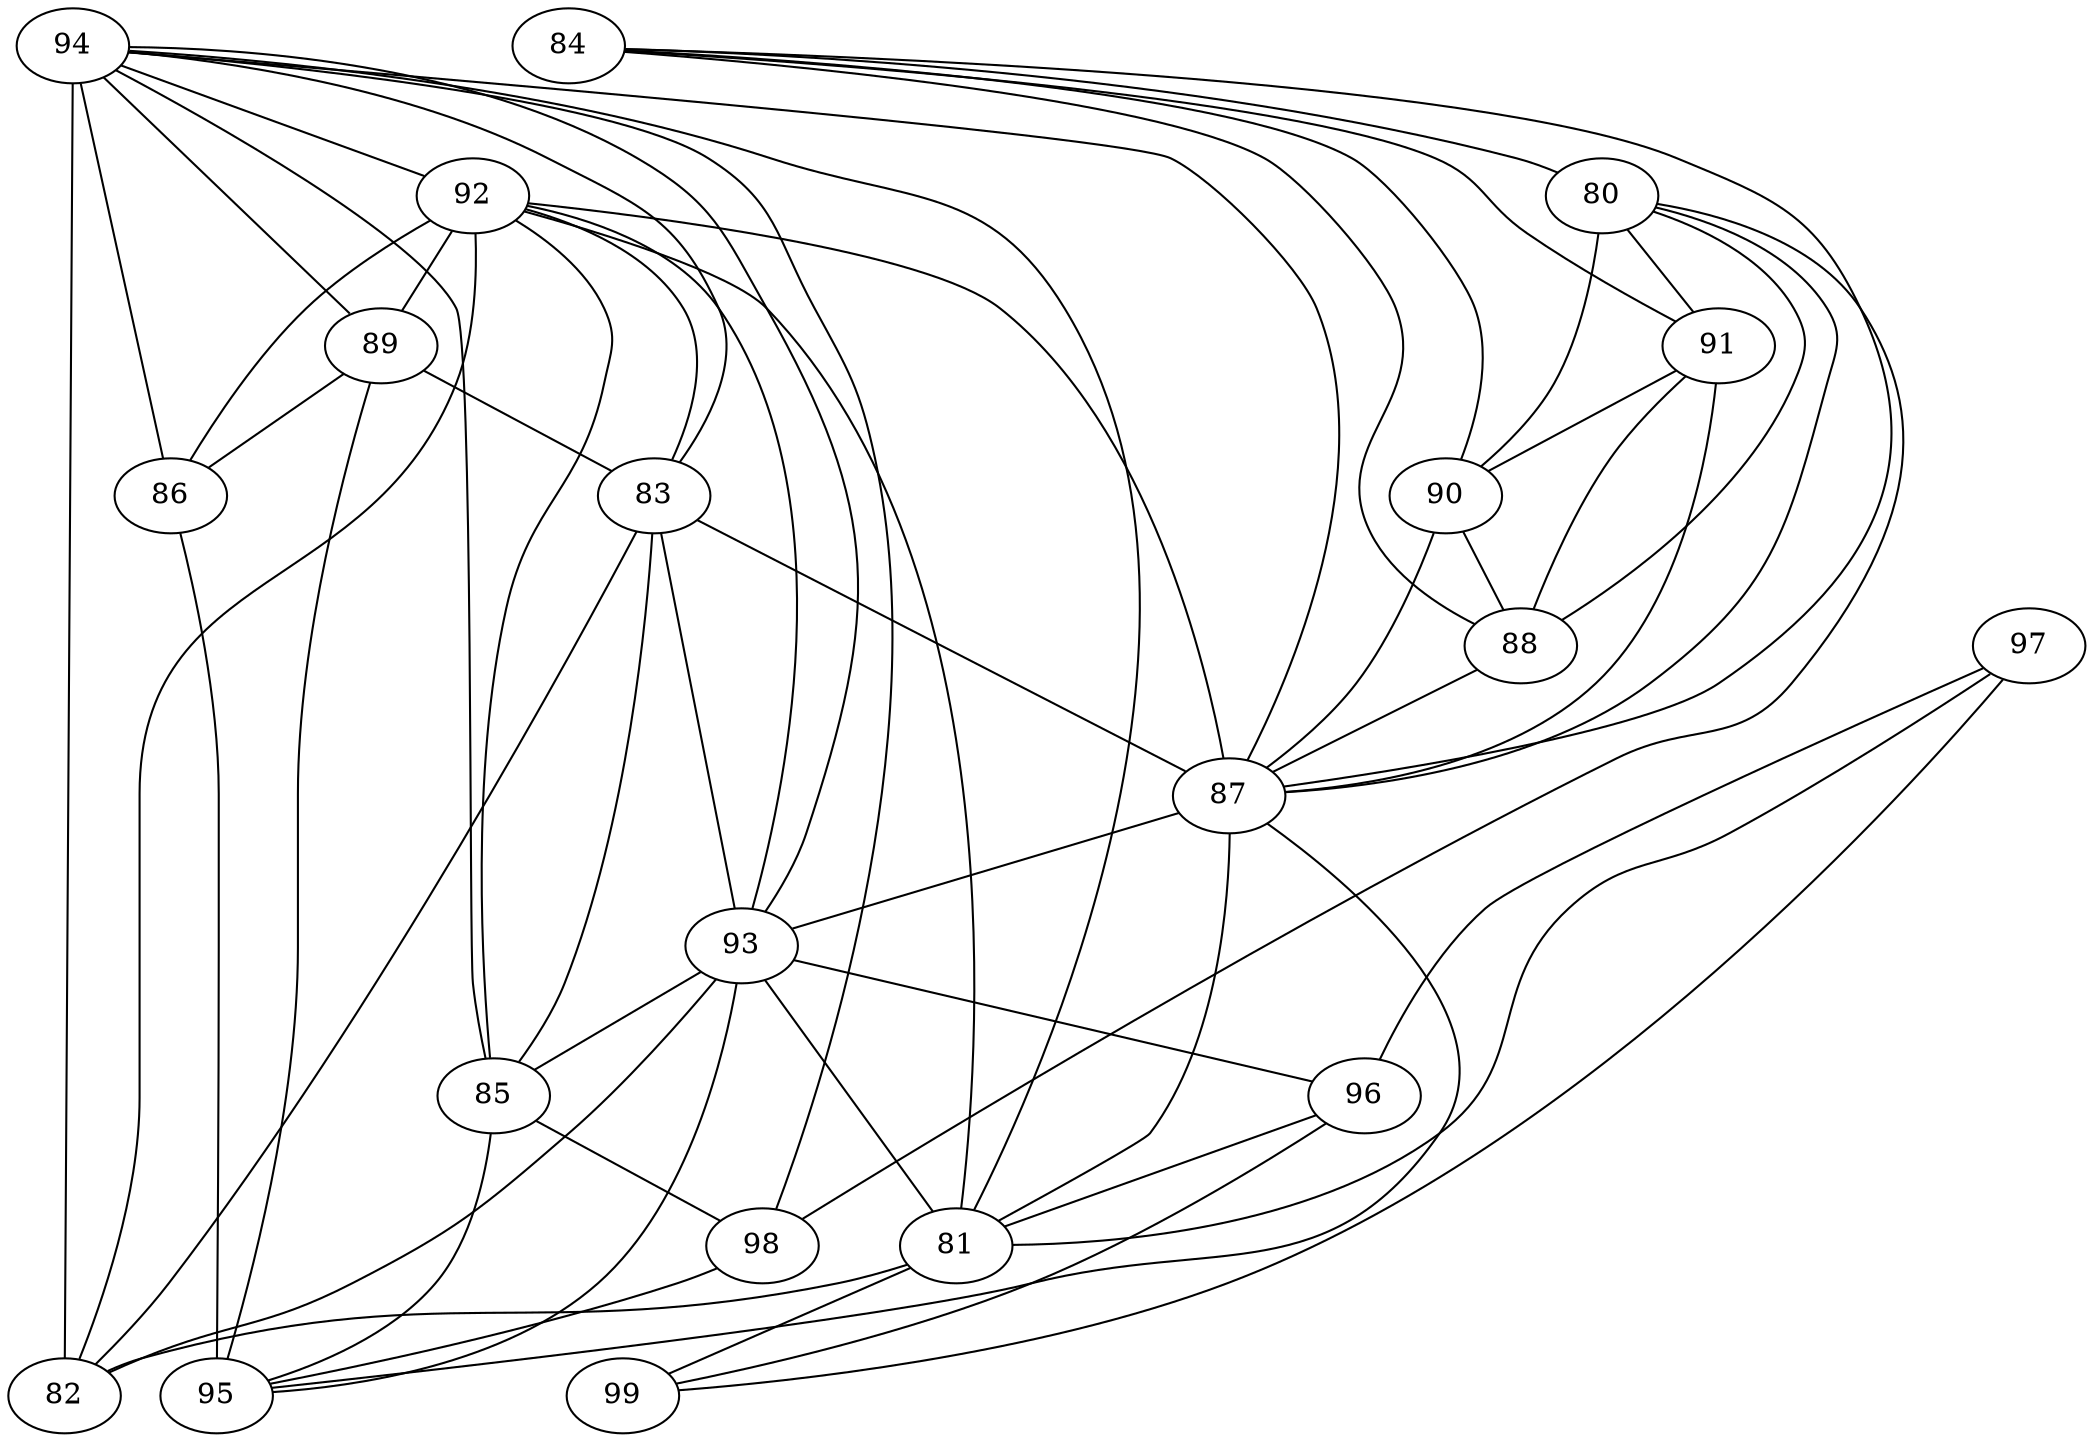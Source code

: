 strict graph "" {
	94 -- 92	 [weight=0.7461309705510046];
	94 -- 89	 [weight=0.7053746169437951];
	94 -- 86	 [weight=0.571113275709925];
	94 -- 83	 [weight=0.600070958102968];
	94 -- 87	 [weight=0.25314303071314764];
	94 -- 93	 [weight=0.4663120508059192];
	94 -- 85	 [weight=0.40385726647570924];
	94 -- 81	 [weight=0.29524392457840565];
	94 -- 98	 [weight=0.296316959161969];
	94 -- 82	 [weight=0.28055552039854903];
	92 -- 89	 [weight=0.38094992912507325];
	92 -- 86	 [weight=0.31851686067835694];
	92 -- 83	 [weight=0.581459899742023];
	92 -- 87	 [weight=0.24433342484051596];
	92 -- 93	 [weight=0.48273642983211895];
	92 -- 85	 [weight=0.3758798832720988];
	92 -- 81	 [weight=0.29663011316421484];
	92 -- 82	 [weight=0.33363224154569937];
	89 -- 86	 [weight=0.6203643330882777];
	89 -- 83	 [weight=0.3223366668581592];
	89 -- 95	 [weight=0.23846628515606696];
	84 -- 80	 [weight=0.647243339964407];
	84 -- 91	 [weight=0.6127825834608813];
	84 -- 90	 [weight=0.6114040287584575];
	84 -- 88	 [weight=0.4745917775222578];
	84 -- 87	 [weight=0.3326067131237074];
	80 -- 91	 [weight=0.6430072741741498];
	80 -- 90	 [weight=0.4044989366283082];
	80 -- 88	 [weight=0.39323808036134256];
	80 -- 87	 [weight=0.3222829609008971];
	80 -- 98	 [weight=0.23650692651237687];
	91 -- 90	 [weight=0.6461951624565961];
	91 -- 88	 [weight=0.5717298327668402];
	91 -- 87	 [weight=0.5691244251223113];
	90 -- 88	 [weight=0.44197796093717223];
	90 -- 87	 [weight=0.42079343475079256];
	86 -- 95	 [weight=0.3791416488511129];
	83 -- 87	 [weight=0.28593761167028253];
	83 -- 93	 [weight=0.5008467654103735];
	83 -- 85	 [weight=0.29504548373469214];
	83 -- 82	 [weight=0.23874832820990122];
	88 -- 87	 [weight=0.382748368853851];
	87 -- 93	 [weight=0.25465791010204286];
	87 -- 81	 [weight=0.24915760975073353];
	87 -- 95	 [weight=0.2550549702089081];
	93 -- 96	 [weight=0.25889585759608547];
	93 -- 85	 [weight=0.2899420277273127];
	93 -- 81	 [weight=0.3151201677611514];
	93 -- 95	 [weight=0.2831711505181749];
	93 -- 82	 [weight=0.344788115074032];
	97 -- 96	 [weight=0.410158307985139];
	97 -- 81	 [weight=0.34439493702321544];
	97 -- 99	 [weight=0.34439415358180486];
	96 -- 81	 [weight=0.3436260866011254];
	96 -- 99	 [weight=0.26050470035277684];
	85 -- 98	 [weight=0.40129747351495026];
	85 -- 95	 [weight=0.23340397609358];
	81 -- 99	 [weight=0.4013866550382993];
	81 -- 82	 [weight=0.26613636000509955];
	98 -- 95	 [weight=0.3220778208079019];
}
